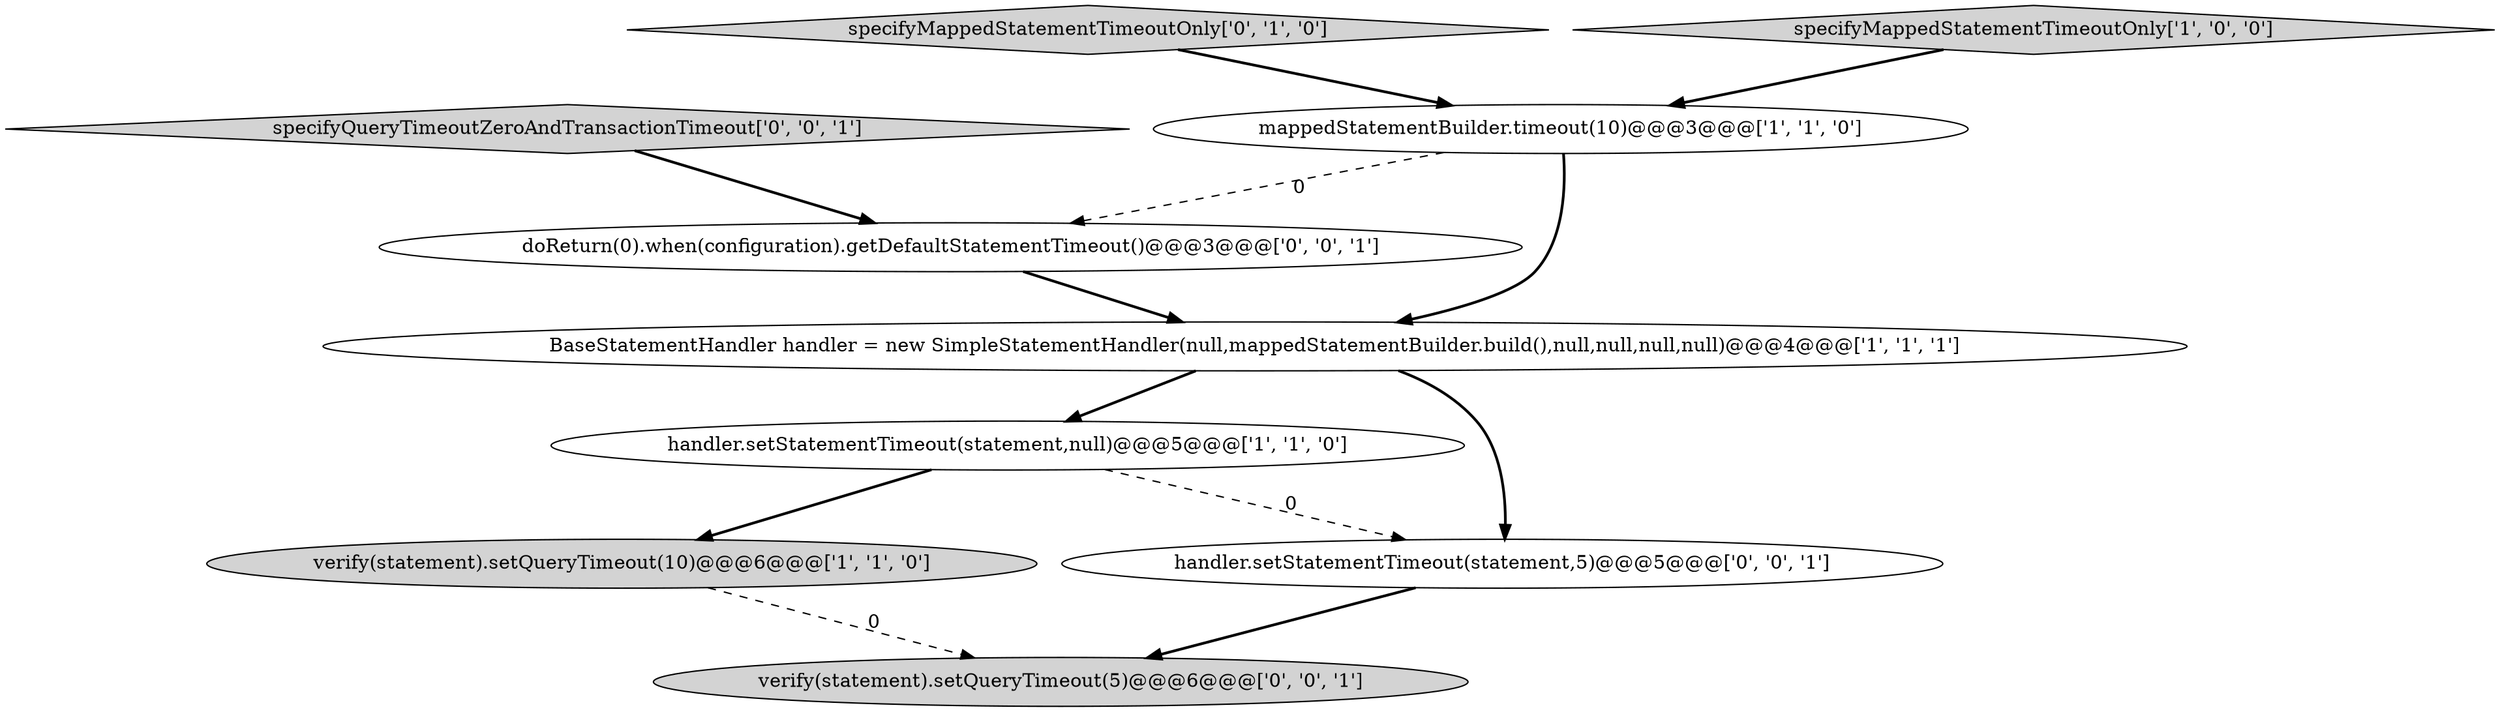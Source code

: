 digraph {
3 [style = filled, label = "mappedStatementBuilder.timeout(10)@@@3@@@['1', '1', '0']", fillcolor = white, shape = ellipse image = "AAA0AAABBB1BBB"];
8 [style = filled, label = "verify(statement).setQueryTimeout(5)@@@6@@@['0', '0', '1']", fillcolor = lightgray, shape = ellipse image = "AAA0AAABBB3BBB"];
1 [style = filled, label = "verify(statement).setQueryTimeout(10)@@@6@@@['1', '1', '0']", fillcolor = lightgray, shape = ellipse image = "AAA0AAABBB1BBB"];
2 [style = filled, label = "BaseStatementHandler handler = new SimpleStatementHandler(null,mappedStatementBuilder.build(),null,null,null,null)@@@4@@@['1', '1', '1']", fillcolor = white, shape = ellipse image = "AAA0AAABBB1BBB"];
5 [style = filled, label = "specifyMappedStatementTimeoutOnly['0', '1', '0']", fillcolor = lightgray, shape = diamond image = "AAA0AAABBB2BBB"];
4 [style = filled, label = "handler.setStatementTimeout(statement,null)@@@5@@@['1', '1', '0']", fillcolor = white, shape = ellipse image = "AAA0AAABBB1BBB"];
0 [style = filled, label = "specifyMappedStatementTimeoutOnly['1', '0', '0']", fillcolor = lightgray, shape = diamond image = "AAA0AAABBB1BBB"];
9 [style = filled, label = "specifyQueryTimeoutZeroAndTransactionTimeout['0', '0', '1']", fillcolor = lightgray, shape = diamond image = "AAA0AAABBB3BBB"];
6 [style = filled, label = "doReturn(0).when(configuration).getDefaultStatementTimeout()@@@3@@@['0', '0', '1']", fillcolor = white, shape = ellipse image = "AAA0AAABBB3BBB"];
7 [style = filled, label = "handler.setStatementTimeout(statement,5)@@@5@@@['0', '0', '1']", fillcolor = white, shape = ellipse image = "AAA0AAABBB3BBB"];
5->3 [style = bold, label=""];
0->3 [style = bold, label=""];
1->8 [style = dashed, label="0"];
4->1 [style = bold, label=""];
3->6 [style = dashed, label="0"];
2->7 [style = bold, label=""];
3->2 [style = bold, label=""];
7->8 [style = bold, label=""];
2->4 [style = bold, label=""];
4->7 [style = dashed, label="0"];
9->6 [style = bold, label=""];
6->2 [style = bold, label=""];
}
